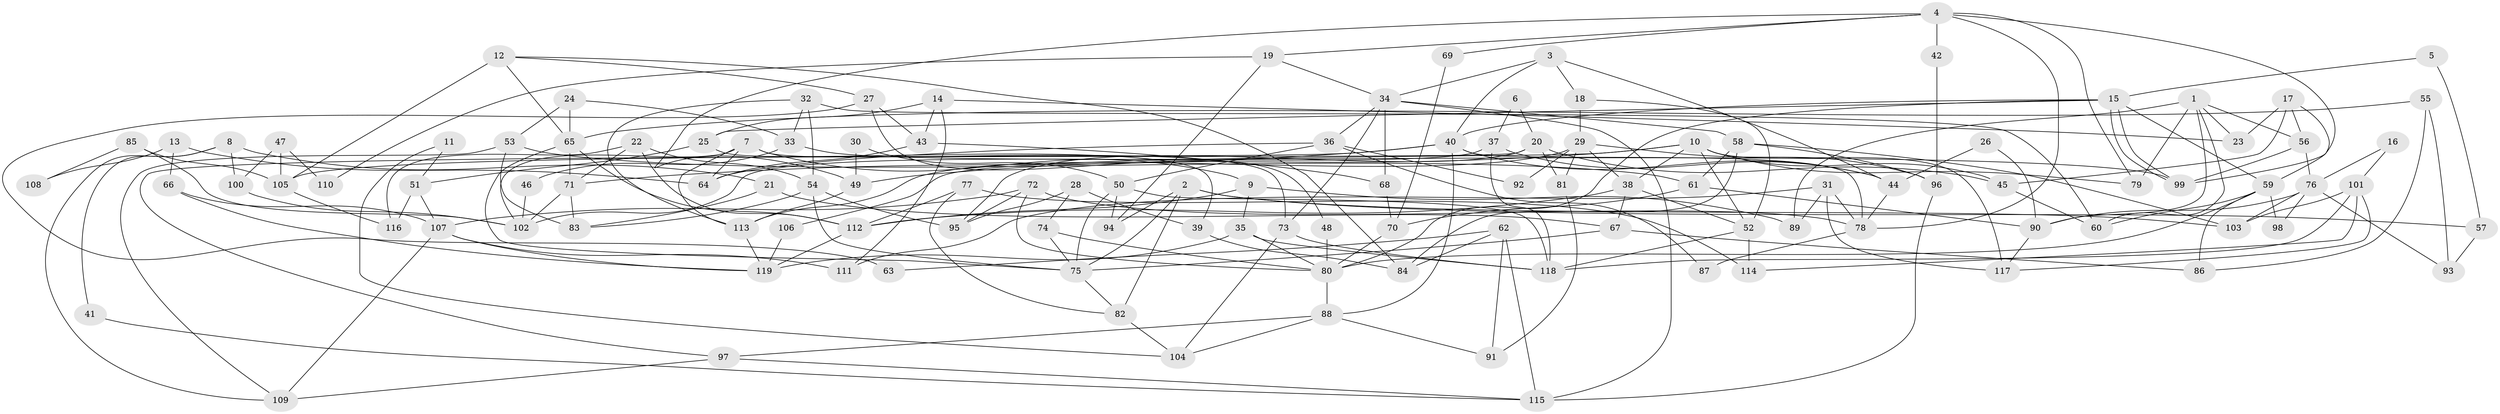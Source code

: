 // coarse degree distribution, {8: 0.05063291139240506, 6: 0.10126582278481013, 4: 0.24050632911392406, 11: 0.02531645569620253, 5: 0.1518987341772152, 9: 0.0379746835443038, 2: 0.12658227848101267, 3: 0.1518987341772152, 7: 0.08860759493670886, 10: 0.02531645569620253}
// Generated by graph-tools (version 1.1) at 2025/52/02/27/25 19:52:09]
// undirected, 119 vertices, 238 edges
graph export_dot {
graph [start="1"]
  node [color=gray90,style=filled];
  1;
  2;
  3;
  4;
  5;
  6;
  7;
  8;
  9;
  10;
  11;
  12;
  13;
  14;
  15;
  16;
  17;
  18;
  19;
  20;
  21;
  22;
  23;
  24;
  25;
  26;
  27;
  28;
  29;
  30;
  31;
  32;
  33;
  34;
  35;
  36;
  37;
  38;
  39;
  40;
  41;
  42;
  43;
  44;
  45;
  46;
  47;
  48;
  49;
  50;
  51;
  52;
  53;
  54;
  55;
  56;
  57;
  58;
  59;
  60;
  61;
  62;
  63;
  64;
  65;
  66;
  67;
  68;
  69;
  70;
  71;
  72;
  73;
  74;
  75;
  76;
  77;
  78;
  79;
  80;
  81;
  82;
  83;
  84;
  85;
  86;
  87;
  88;
  89;
  90;
  91;
  92;
  93;
  94;
  95;
  96;
  97;
  98;
  99;
  100;
  101;
  102;
  103;
  104;
  105;
  106;
  107;
  108;
  109;
  110;
  111;
  112;
  113;
  114;
  115;
  116;
  117;
  118;
  119;
  1 -- 23;
  1 -- 90;
  1 -- 56;
  1 -- 60;
  1 -- 79;
  1 -- 89;
  2 -- 75;
  2 -- 103;
  2 -- 57;
  2 -- 82;
  2 -- 94;
  3 -- 40;
  3 -- 44;
  3 -- 18;
  3 -- 34;
  4 -- 79;
  4 -- 78;
  4 -- 19;
  4 -- 42;
  4 -- 49;
  4 -- 69;
  4 -- 99;
  5 -- 57;
  5 -- 15;
  6 -- 20;
  6 -- 37;
  7 -- 9;
  7 -- 102;
  7 -- 64;
  7 -- 73;
  7 -- 113;
  8 -- 21;
  8 -- 109;
  8 -- 41;
  8 -- 100;
  9 -- 35;
  9 -- 112;
  9 -- 89;
  10 -- 52;
  10 -- 49;
  10 -- 38;
  10 -- 45;
  10 -- 79;
  10 -- 106;
  10 -- 117;
  11 -- 104;
  11 -- 51;
  12 -- 105;
  12 -- 65;
  12 -- 27;
  12 -- 84;
  13 -- 64;
  13 -- 66;
  13 -- 108;
  14 -- 43;
  14 -- 25;
  14 -- 23;
  14 -- 111;
  15 -- 80;
  15 -- 99;
  15 -- 99;
  15 -- 25;
  15 -- 40;
  15 -- 59;
  16 -- 76;
  16 -- 101;
  17 -- 45;
  17 -- 56;
  17 -- 23;
  17 -- 59;
  18 -- 29;
  18 -- 52;
  19 -- 94;
  19 -- 34;
  19 -- 110;
  20 -- 97;
  20 -- 45;
  20 -- 81;
  20 -- 95;
  21 -- 83;
  21 -- 67;
  22 -- 54;
  22 -- 112;
  22 -- 71;
  22 -- 116;
  24 -- 65;
  24 -- 53;
  24 -- 33;
  25 -- 39;
  25 -- 51;
  26 -- 44;
  26 -- 90;
  27 -- 43;
  27 -- 48;
  27 -- 63;
  28 -- 95;
  28 -- 74;
  28 -- 39;
  29 -- 113;
  29 -- 38;
  29 -- 81;
  29 -- 92;
  29 -- 96;
  30 -- 49;
  30 -- 50;
  31 -- 78;
  31 -- 89;
  31 -- 111;
  31 -- 117;
  32 -- 33;
  32 -- 60;
  32 -- 54;
  32 -- 113;
  33 -- 99;
  33 -- 46;
  34 -- 36;
  34 -- 58;
  34 -- 68;
  34 -- 73;
  34 -- 115;
  35 -- 119;
  35 -- 118;
  35 -- 80;
  36 -- 50;
  36 -- 64;
  36 -- 87;
  36 -- 92;
  37 -- 44;
  37 -- 118;
  37 -- 102;
  38 -- 112;
  38 -- 52;
  38 -- 67;
  39 -- 84;
  40 -- 88;
  40 -- 44;
  40 -- 71;
  40 -- 78;
  40 -- 105;
  41 -- 115;
  42 -- 96;
  43 -- 64;
  43 -- 68;
  44 -- 78;
  45 -- 60;
  46 -- 102;
  47 -- 105;
  47 -- 100;
  47 -- 110;
  48 -- 80;
  49 -- 113;
  50 -- 75;
  50 -- 118;
  50 -- 94;
  51 -- 107;
  51 -- 116;
  52 -- 114;
  52 -- 118;
  53 -- 61;
  53 -- 83;
  53 -- 109;
  54 -- 75;
  54 -- 83;
  54 -- 95;
  55 -- 65;
  55 -- 86;
  55 -- 93;
  56 -- 99;
  56 -- 76;
  57 -- 93;
  58 -- 96;
  58 -- 61;
  58 -- 84;
  58 -- 103;
  59 -- 60;
  59 -- 80;
  59 -- 86;
  59 -- 98;
  61 -- 90;
  61 -- 70;
  62 -- 115;
  62 -- 84;
  62 -- 63;
  62 -- 91;
  65 -- 112;
  65 -- 71;
  65 -- 75;
  66 -- 107;
  66 -- 119;
  67 -- 75;
  67 -- 86;
  68 -- 70;
  69 -- 70;
  70 -- 80;
  71 -- 83;
  71 -- 102;
  72 -- 80;
  72 -- 95;
  72 -- 78;
  72 -- 107;
  73 -- 104;
  73 -- 118;
  74 -- 75;
  74 -- 80;
  75 -- 82;
  76 -- 103;
  76 -- 90;
  76 -- 93;
  76 -- 98;
  77 -- 82;
  77 -- 114;
  77 -- 112;
  78 -- 87;
  80 -- 88;
  81 -- 91;
  82 -- 104;
  85 -- 102;
  85 -- 105;
  85 -- 108;
  88 -- 91;
  88 -- 97;
  88 -- 104;
  90 -- 117;
  96 -- 115;
  97 -- 109;
  97 -- 115;
  100 -- 102;
  101 -- 117;
  101 -- 118;
  101 -- 103;
  101 -- 114;
  105 -- 116;
  106 -- 119;
  107 -- 111;
  107 -- 109;
  107 -- 119;
  112 -- 119;
  113 -- 119;
}
